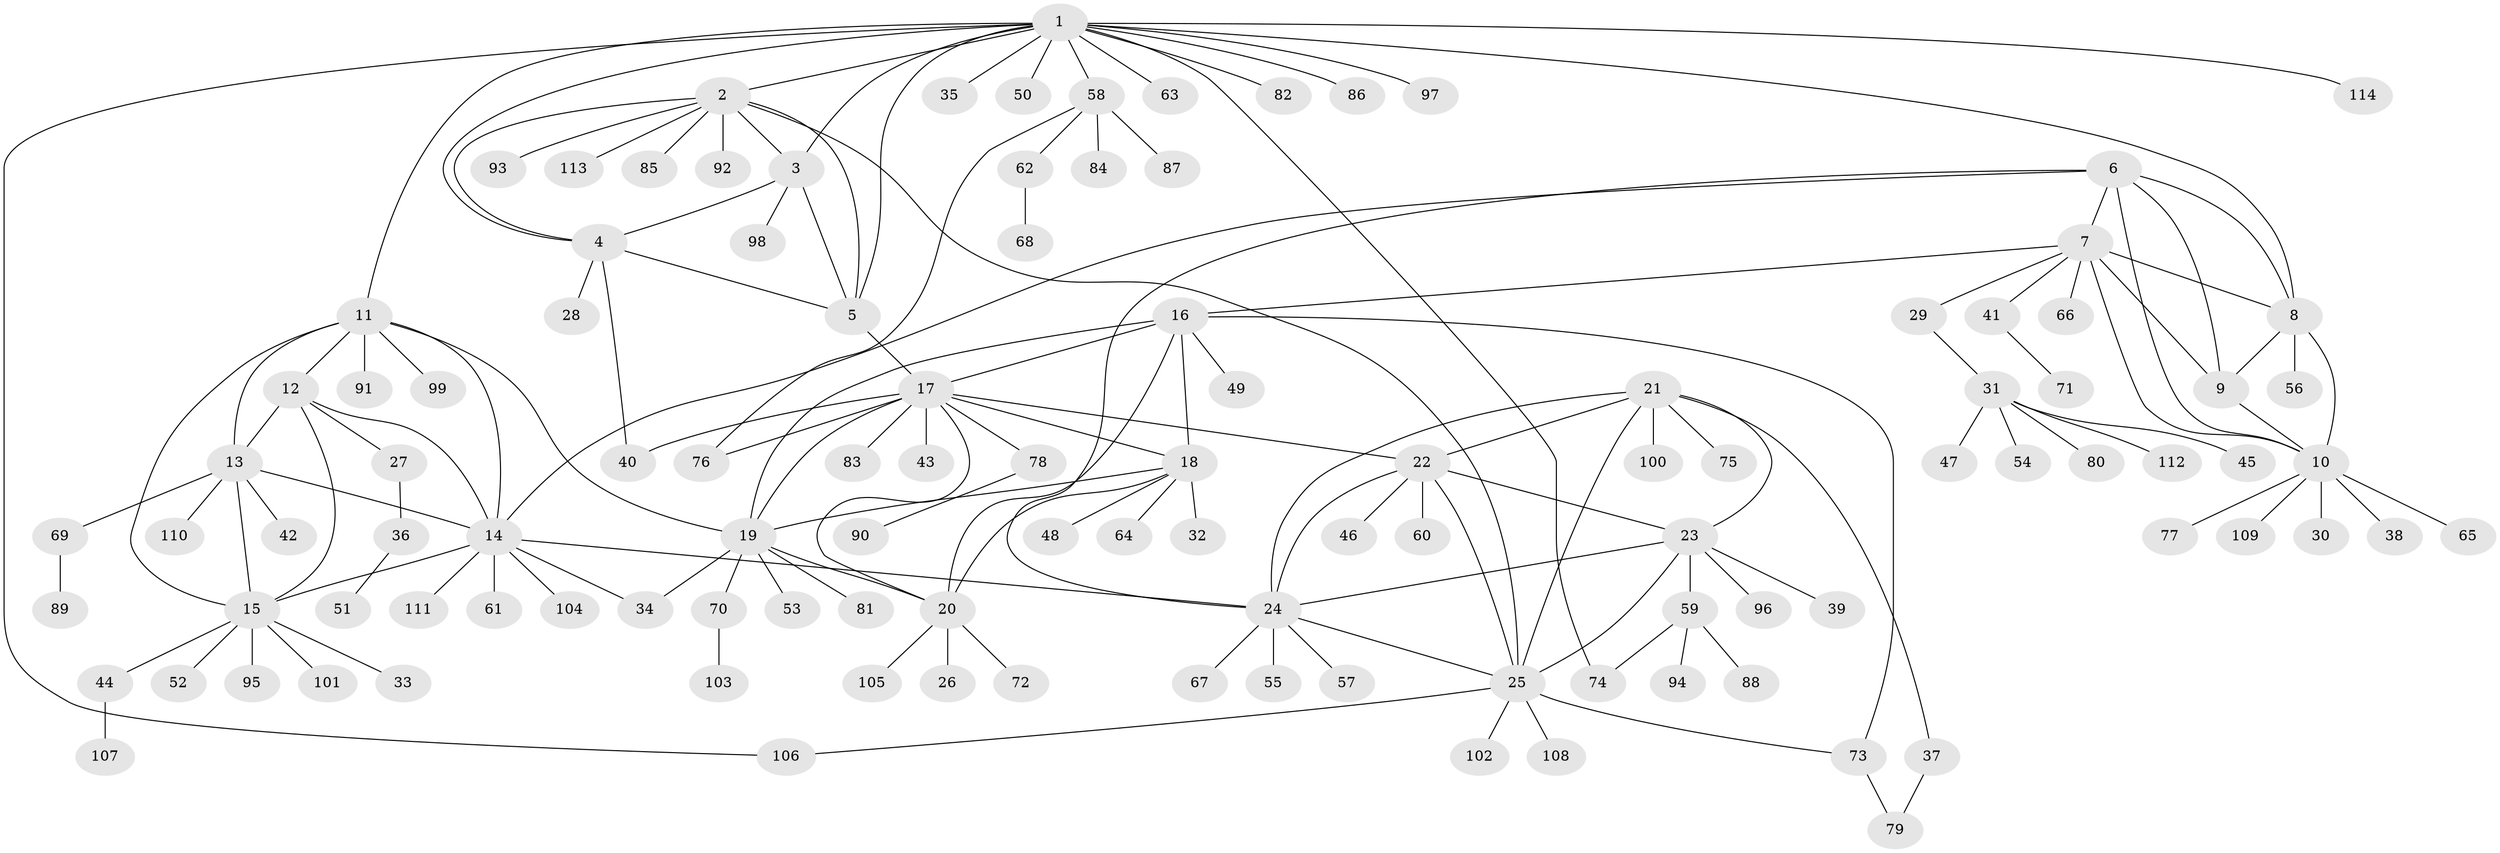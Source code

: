 // Generated by graph-tools (version 1.1) at 2025/37/03/09/25 02:37:13]
// undirected, 114 vertices, 156 edges
graph export_dot {
graph [start="1"]
  node [color=gray90,style=filled];
  1;
  2;
  3;
  4;
  5;
  6;
  7;
  8;
  9;
  10;
  11;
  12;
  13;
  14;
  15;
  16;
  17;
  18;
  19;
  20;
  21;
  22;
  23;
  24;
  25;
  26;
  27;
  28;
  29;
  30;
  31;
  32;
  33;
  34;
  35;
  36;
  37;
  38;
  39;
  40;
  41;
  42;
  43;
  44;
  45;
  46;
  47;
  48;
  49;
  50;
  51;
  52;
  53;
  54;
  55;
  56;
  57;
  58;
  59;
  60;
  61;
  62;
  63;
  64;
  65;
  66;
  67;
  68;
  69;
  70;
  71;
  72;
  73;
  74;
  75;
  76;
  77;
  78;
  79;
  80;
  81;
  82;
  83;
  84;
  85;
  86;
  87;
  88;
  89;
  90;
  91;
  92;
  93;
  94;
  95;
  96;
  97;
  98;
  99;
  100;
  101;
  102;
  103;
  104;
  105;
  106;
  107;
  108;
  109;
  110;
  111;
  112;
  113;
  114;
  1 -- 2;
  1 -- 3;
  1 -- 4;
  1 -- 5;
  1 -- 8;
  1 -- 11;
  1 -- 35;
  1 -- 50;
  1 -- 58;
  1 -- 63;
  1 -- 74;
  1 -- 82;
  1 -- 86;
  1 -- 97;
  1 -- 106;
  1 -- 114;
  2 -- 3;
  2 -- 4;
  2 -- 5;
  2 -- 25;
  2 -- 85;
  2 -- 92;
  2 -- 93;
  2 -- 113;
  3 -- 4;
  3 -- 5;
  3 -- 98;
  4 -- 5;
  4 -- 28;
  4 -- 40;
  5 -- 17;
  6 -- 7;
  6 -- 8;
  6 -- 9;
  6 -- 10;
  6 -- 14;
  6 -- 24;
  7 -- 8;
  7 -- 9;
  7 -- 10;
  7 -- 16;
  7 -- 29;
  7 -- 41;
  7 -- 66;
  8 -- 9;
  8 -- 10;
  8 -- 56;
  9 -- 10;
  10 -- 30;
  10 -- 38;
  10 -- 65;
  10 -- 77;
  10 -- 109;
  11 -- 12;
  11 -- 13;
  11 -- 14;
  11 -- 15;
  11 -- 19;
  11 -- 91;
  11 -- 99;
  12 -- 13;
  12 -- 14;
  12 -- 15;
  12 -- 27;
  13 -- 14;
  13 -- 15;
  13 -- 42;
  13 -- 69;
  13 -- 110;
  14 -- 15;
  14 -- 24;
  14 -- 34;
  14 -- 61;
  14 -- 104;
  14 -- 111;
  15 -- 33;
  15 -- 44;
  15 -- 52;
  15 -- 95;
  15 -- 101;
  16 -- 17;
  16 -- 18;
  16 -- 19;
  16 -- 20;
  16 -- 49;
  16 -- 73;
  17 -- 18;
  17 -- 19;
  17 -- 20;
  17 -- 22;
  17 -- 40;
  17 -- 43;
  17 -- 76;
  17 -- 78;
  17 -- 83;
  18 -- 19;
  18 -- 20;
  18 -- 32;
  18 -- 48;
  18 -- 64;
  19 -- 20;
  19 -- 34;
  19 -- 53;
  19 -- 70;
  19 -- 81;
  20 -- 26;
  20 -- 72;
  20 -- 105;
  21 -- 22;
  21 -- 23;
  21 -- 24;
  21 -- 25;
  21 -- 37;
  21 -- 75;
  21 -- 100;
  22 -- 23;
  22 -- 24;
  22 -- 25;
  22 -- 46;
  22 -- 60;
  23 -- 24;
  23 -- 25;
  23 -- 39;
  23 -- 59;
  23 -- 96;
  24 -- 25;
  24 -- 55;
  24 -- 57;
  24 -- 67;
  25 -- 73;
  25 -- 102;
  25 -- 106;
  25 -- 108;
  27 -- 36;
  29 -- 31;
  31 -- 45;
  31 -- 47;
  31 -- 54;
  31 -- 80;
  31 -- 112;
  36 -- 51;
  37 -- 79;
  41 -- 71;
  44 -- 107;
  58 -- 62;
  58 -- 76;
  58 -- 84;
  58 -- 87;
  59 -- 74;
  59 -- 88;
  59 -- 94;
  62 -- 68;
  69 -- 89;
  70 -- 103;
  73 -- 79;
  78 -- 90;
}
